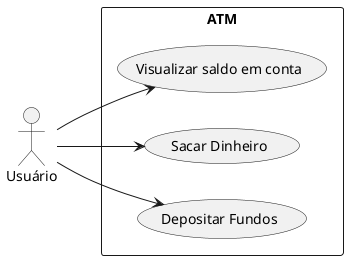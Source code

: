 @startuml
left to right direction
actor "Usuário" as fc
rectangle ATM {
  usecase "Visualizar saldo em conta" as UC1
  usecase "Sacar Dinheiro" as UC2
  usecase "Depositar Fundos" as UC3
}
fc --> UC1
fc --> UC2
fc --> UC3
@enduml